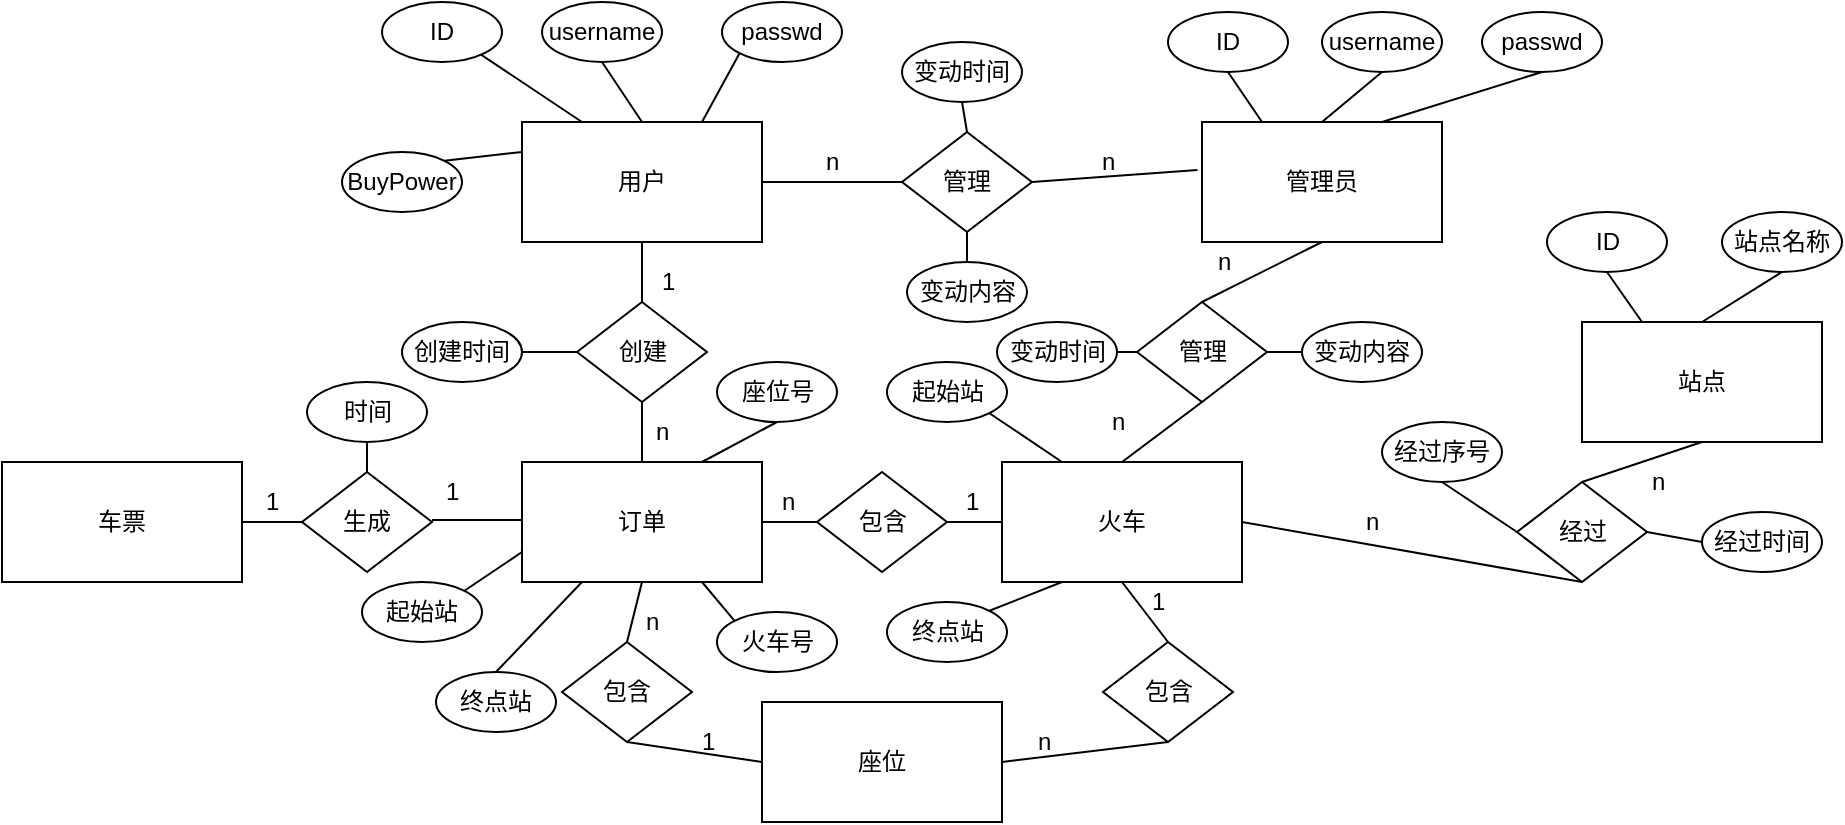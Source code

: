 <mxfile version="12.2.4" pages="1"><diagram id="uJ5X3A_qhGN5JqlG29EL" name="Page-1"><mxGraphModel dx="1617" dy="444" grid="1" gridSize="10" guides="1" tooltips="1" connect="1" arrows="1" fold="1" page="1" pageScale="1" pageWidth="827" pageHeight="1169" math="0" shadow="0"><root><mxCell id="0"/><mxCell id="1" parent="0"/><mxCell id="2" value="用户" style="rounded=0;whiteSpace=wrap;html=1;" parent="1" vertex="1"><mxGeometry x="90" y="70" width="120" height="60" as="geometry"/></mxCell><mxCell id="3" value="管理员" style="rounded=0;whiteSpace=wrap;html=1;" parent="1" vertex="1"><mxGeometry x="430" y="70" width="120" height="60" as="geometry"/></mxCell><mxCell id="4" value="火车" style="rounded=0;whiteSpace=wrap;html=1;" parent="1" vertex="1"><mxGeometry x="330" y="240" width="120" height="60" as="geometry"/></mxCell><mxCell id="5" value="订单" style="rounded=0;whiteSpace=wrap;html=1;" parent="1" vertex="1"><mxGeometry x="90" y="240" width="120" height="60" as="geometry"/></mxCell><mxCell id="6" value="座位" style="rounded=0;whiteSpace=wrap;html=1;" parent="1" vertex="1"><mxGeometry x="210" y="360" width="120" height="60" as="geometry"/></mxCell><mxCell id="7" value="站点" style="rounded=0;whiteSpace=wrap;html=1;" parent="1" vertex="1"><mxGeometry x="620" y="170" width="120" height="60" as="geometry"/></mxCell><mxCell id="8" value="车票" style="rounded=0;whiteSpace=wrap;html=1;" parent="1" vertex="1"><mxGeometry x="-170" y="240" width="120" height="60" as="geometry"/></mxCell><mxCell id="10" value="" style="endArrow=none;html=1;exitX=0.25;exitY=0;exitDx=0;exitDy=0;" parent="1" source="2" edge="1"><mxGeometry width="50" height="50" relative="1" as="geometry"><mxPoint x="30" as="sourcePoint"/><mxPoint x="60" y="30" as="targetPoint"/></mxGeometry></mxCell><mxCell id="11" value="ID" style="ellipse;whiteSpace=wrap;html=1;" parent="1" vertex="1"><mxGeometry x="20" y="10" width="60" height="30" as="geometry"/></mxCell><mxCell id="12" value="username" style="ellipse;whiteSpace=wrap;html=1;" parent="1" vertex="1"><mxGeometry x="100" y="10" width="60" height="30" as="geometry"/></mxCell><mxCell id="13" value="passwd" style="ellipse;whiteSpace=wrap;html=1;" parent="1" vertex="1"><mxGeometry x="190" y="10" width="60" height="30" as="geometry"/></mxCell><mxCell id="14" value="BuyPower" style="ellipse;whiteSpace=wrap;html=1;" parent="1" vertex="1"><mxGeometry y="85" width="60" height="30" as="geometry"/></mxCell><mxCell id="15" value="" style="endArrow=none;html=1;exitX=0;exitY=0.25;exitDx=0;exitDy=0;entryX=1;entryY=0;entryDx=0;entryDy=0;" parent="1" source="2" target="14" edge="1"><mxGeometry width="50" height="50" relative="1" as="geometry"><mxPoint x="130" y="80" as="sourcePoint"/><mxPoint x="70" y="40" as="targetPoint"/></mxGeometry></mxCell><mxCell id="16" value="" style="endArrow=none;html=1;exitX=0.75;exitY=0;exitDx=0;exitDy=0;entryX=0;entryY=1;entryDx=0;entryDy=0;" parent="1" source="2" target="13" edge="1"><mxGeometry width="50" height="50" relative="1" as="geometry"><mxPoint x="140" y="90" as="sourcePoint"/><mxPoint x="80" y="50" as="targetPoint"/></mxGeometry></mxCell><mxCell id="17" value="" style="endArrow=none;html=1;exitX=0.5;exitY=0;exitDx=0;exitDy=0;entryX=0.5;entryY=1;entryDx=0;entryDy=0;" parent="1" source="2" target="12" edge="1"><mxGeometry width="50" height="50" relative="1" as="geometry"><mxPoint x="150" y="100" as="sourcePoint"/><mxPoint x="90" y="60" as="targetPoint"/></mxGeometry></mxCell><mxCell id="18" value="管理" style="rhombus;whiteSpace=wrap;html=1;" parent="1" vertex="1"><mxGeometry x="280" y="75" width="65" height="50" as="geometry"/></mxCell><mxCell id="20" value="" style="endArrow=none;html=1;entryX=-0.019;entryY=0.4;entryDx=0;entryDy=0;entryPerimeter=0;exitX=1;exitY=0.5;exitDx=0;exitDy=0;" parent="1" source="18" target="3" edge="1"><mxGeometry width="50" height="50" relative="1" as="geometry"><mxPoint x="270" y="210" as="sourcePoint"/><mxPoint x="320" y="160" as="targetPoint"/></mxGeometry></mxCell><mxCell id="21" value="" style="endArrow=none;html=1;entryX=0;entryY=0.5;entryDx=0;entryDy=0;exitX=1;exitY=0.5;exitDx=0;exitDy=0;" parent="1" source="2" target="18" edge="1"><mxGeometry width="50" height="50" relative="1" as="geometry"><mxPoint x="240" y="220" as="sourcePoint"/><mxPoint x="290" y="170" as="targetPoint"/></mxGeometry></mxCell><mxCell id="22" value="n" style="text;html=1;resizable=0;points=[];autosize=1;align=left;verticalAlign=top;spacingTop=-4;" parent="1" vertex="1"><mxGeometry x="240" y="80" width="20" height="20" as="geometry"/></mxCell><mxCell id="23" value="n" style="text;html=1;resizable=0;points=[];autosize=1;align=left;verticalAlign=top;spacingTop=-4;" parent="1" vertex="1"><mxGeometry x="377.5" y="80" width="20" height="20" as="geometry"/></mxCell><mxCell id="26" value="变动内容" style="ellipse;whiteSpace=wrap;html=1;" parent="1" vertex="1"><mxGeometry x="282.5" y="140" width="60" height="30" as="geometry"/></mxCell><mxCell id="27" value="变动时间" style="ellipse;whiteSpace=wrap;html=1;" parent="1" vertex="1"><mxGeometry x="280" y="30" width="60" height="30" as="geometry"/></mxCell><mxCell id="28" value="" style="endArrow=none;html=1;entryX=0.5;entryY=1;entryDx=0;entryDy=0;exitX=0.5;exitY=0;exitDx=0;exitDy=0;" parent="1" source="26" target="18" edge="1"><mxGeometry width="50" height="50" relative="1" as="geometry"><mxPoint x="170" y="200" as="sourcePoint"/><mxPoint x="220" y="150" as="targetPoint"/></mxGeometry></mxCell><mxCell id="29" value="" style="endArrow=none;html=1;entryX=0.5;entryY=1;entryDx=0;entryDy=0;exitX=0.5;exitY=0;exitDx=0;exitDy=0;" parent="1" source="18" target="27" edge="1"><mxGeometry width="50" height="50" relative="1" as="geometry"><mxPoint x="210" y="200" as="sourcePoint"/><mxPoint x="260" y="150" as="targetPoint"/></mxGeometry></mxCell><mxCell id="30" value="username" style="ellipse;whiteSpace=wrap;html=1;" parent="1" vertex="1"><mxGeometry x="490" y="15" width="60" height="30" as="geometry"/></mxCell><mxCell id="31" value="passwd" style="ellipse;whiteSpace=wrap;html=1;" parent="1" vertex="1"><mxGeometry x="570" y="15" width="60" height="30" as="geometry"/></mxCell><mxCell id="32" value="ID" style="ellipse;whiteSpace=wrap;html=1;" parent="1" vertex="1"><mxGeometry x="413" y="15" width="60" height="30" as="geometry"/></mxCell><mxCell id="33" value="" style="endArrow=none;html=1;entryX=0.5;entryY=1;entryDx=0;entryDy=0;exitX=0.25;exitY=0;exitDx=0;exitDy=0;" parent="1" source="3" target="32" edge="1"><mxGeometry width="50" height="50" relative="1" as="geometry"><mxPoint x="400" y="220" as="sourcePoint"/><mxPoint x="450" y="170" as="targetPoint"/></mxGeometry></mxCell><mxCell id="34" value="" style="endArrow=none;html=1;entryX=0.5;entryY=1;entryDx=0;entryDy=0;exitX=0.5;exitY=0;exitDx=0;exitDy=0;" parent="1" source="3" target="30" edge="1"><mxGeometry width="50" height="50" relative="1" as="geometry"><mxPoint x="410" y="200" as="sourcePoint"/><mxPoint x="460" y="150" as="targetPoint"/></mxGeometry></mxCell><mxCell id="35" value="" style="endArrow=none;html=1;entryX=0.5;entryY=1;entryDx=0;entryDy=0;exitX=0.75;exitY=0;exitDx=0;exitDy=0;" parent="1" source="3" target="31" edge="1"><mxGeometry width="50" height="50" relative="1" as="geometry"><mxPoint x="420" y="200" as="sourcePoint"/><mxPoint x="470" y="150" as="targetPoint"/></mxGeometry></mxCell><mxCell id="36" value="生成" style="rhombus;whiteSpace=wrap;html=1;" parent="1" vertex="1"><mxGeometry x="-20" y="245" width="65" height="50" as="geometry"/></mxCell><mxCell id="37" value="" style="endArrow=none;html=1;entryX=0;entryY=0.5;entryDx=0;entryDy=0;exitX=1;exitY=0.5;exitDx=0;exitDy=0;" parent="1" edge="1"><mxGeometry width="50" height="50" relative="1" as="geometry"><mxPoint x="45" y="269" as="sourcePoint"/><mxPoint x="90" y="269" as="targetPoint"/></mxGeometry></mxCell><mxCell id="38" value="1" style="text;html=1;resizable=0;points=[];autosize=1;align=left;verticalAlign=top;spacingTop=-4;" parent="1" vertex="1"><mxGeometry x="50" y="245" width="20" height="20" as="geometry"/></mxCell><mxCell id="40" value="" style="endArrow=none;html=1;entryX=0;entryY=0.5;entryDx=0;entryDy=0;exitX=1;exitY=0.5;exitDx=0;exitDy=0;" parent="1" source="8" target="36" edge="1"><mxGeometry width="50" height="50" relative="1" as="geometry"><mxPoint x="-110" y="380" as="sourcePoint"/><mxPoint x="-60" y="330" as="targetPoint"/></mxGeometry></mxCell><mxCell id="41" value="1" style="text;html=1;resizable=0;points=[];autosize=1;align=left;verticalAlign=top;spacingTop=-4;" parent="1" vertex="1"><mxGeometry x="-40" y="250" width="20" height="20" as="geometry"/></mxCell><mxCell id="43" value="时间" style="ellipse;whiteSpace=wrap;html=1;" parent="1" vertex="1"><mxGeometry x="-17.5" y="200" width="60" height="30" as="geometry"/></mxCell><mxCell id="45" value="" style="endArrow=none;html=1;entryX=0.5;entryY=1;entryDx=0;entryDy=0;exitX=0.5;exitY=0;exitDx=0;exitDy=0;" parent="1" source="36" target="43" edge="1"><mxGeometry width="50" height="50" relative="1" as="geometry"><mxPoint x="-20" y="370" as="sourcePoint"/><mxPoint x="30" y="320" as="targetPoint"/></mxGeometry></mxCell><mxCell id="46" value="创建" style="rhombus;whiteSpace=wrap;html=1;" parent="1" vertex="1"><mxGeometry x="117.5" y="160" width="65" height="50" as="geometry"/></mxCell><mxCell id="47" value="包含" style="rhombus;whiteSpace=wrap;html=1;" parent="1" vertex="1"><mxGeometry x="237.5" y="245" width="65" height="50" as="geometry"/></mxCell><mxCell id="48" value="包含" style="rhombus;whiteSpace=wrap;html=1;" parent="1" vertex="1"><mxGeometry x="380.5" y="330" width="65" height="50" as="geometry"/></mxCell><mxCell id="49" value="包含" style="rhombus;whiteSpace=wrap;html=1;" parent="1" vertex="1"><mxGeometry x="110" y="330" width="65" height="50" as="geometry"/></mxCell><mxCell id="50" value="管理" style="rhombus;whiteSpace=wrap;html=1;" parent="1" vertex="1"><mxGeometry x="397.5" y="160" width="65" height="50" as="geometry"/></mxCell><mxCell id="51" value="经过" style="rhombus;whiteSpace=wrap;html=1;" parent="1" vertex="1"><mxGeometry x="587.5" y="250" width="65" height="50" as="geometry"/></mxCell><mxCell id="52" value="" style="endArrow=none;html=1;entryX=0.5;entryY=0;entryDx=0;entryDy=0;exitX=0.5;exitY=1;exitDx=0;exitDy=0;" parent="1" source="46" target="5" edge="1"><mxGeometry width="50" height="50" relative="1" as="geometry"><mxPoint x="-40" y="390" as="sourcePoint"/><mxPoint x="10" y="340" as="targetPoint"/></mxGeometry></mxCell><mxCell id="53" value="" style="endArrow=none;html=1;entryX=0.5;entryY=1;entryDx=0;entryDy=0;exitX=0.5;exitY=0;exitDx=0;exitDy=0;" parent="1" source="46" target="2" edge="1"><mxGeometry width="50" height="50" relative="1" as="geometry"><mxPoint x="40" y="370" as="sourcePoint"/><mxPoint x="90" y="320" as="targetPoint"/></mxGeometry></mxCell><mxCell id="54" value="" style="endArrow=none;html=1;entryX=0;entryY=0.5;entryDx=0;entryDy=0;exitX=0.5;exitY=1;exitDx=0;exitDy=0;" parent="1" source="49" target="6" edge="1"><mxGeometry width="50" height="50" relative="1" as="geometry"><mxPoint x="100" y="480" as="sourcePoint"/><mxPoint x="150" y="430" as="targetPoint"/></mxGeometry></mxCell><mxCell id="55" value="" style="endArrow=none;html=1;entryX=0.5;entryY=1;entryDx=0;entryDy=0;exitX=0.5;exitY=0;exitDx=0;exitDy=0;" parent="1" source="49" target="5" edge="1"><mxGeometry width="50" height="50" relative="1" as="geometry"><mxPoint x="90" y="460" as="sourcePoint"/><mxPoint x="140" y="410" as="targetPoint"/></mxGeometry></mxCell><mxCell id="56" value="" style="endArrow=none;html=1;entryX=0;entryY=0.5;entryDx=0;entryDy=0;exitX=1;exitY=0.5;exitDx=0;exitDy=0;" parent="1" source="5" target="47" edge="1"><mxGeometry width="50" height="50" relative="1" as="geometry"><mxPoint x="150" y="480" as="sourcePoint"/><mxPoint x="200" y="430" as="targetPoint"/></mxGeometry></mxCell><mxCell id="57" value="" style="endArrow=none;html=1;entryX=0;entryY=0.5;entryDx=0;entryDy=0;exitX=1;exitY=0.5;exitDx=0;exitDy=0;" parent="1" source="47" target="4" edge="1"><mxGeometry width="50" height="50" relative="1" as="geometry"><mxPoint x="390" y="450" as="sourcePoint"/><mxPoint x="440" y="400" as="targetPoint"/></mxGeometry></mxCell><mxCell id="58" value="" style="endArrow=none;html=1;entryX=0.5;entryY=1;entryDx=0;entryDy=0;exitX=0.5;exitY=0;exitDx=0;exitDy=0;" parent="1" source="48" target="4" edge="1"><mxGeometry width="50" height="50" relative="1" as="geometry"><mxPoint x="360" y="470" as="sourcePoint"/><mxPoint x="410" y="420" as="targetPoint"/></mxGeometry></mxCell><mxCell id="59" value="" style="endArrow=none;html=1;entryX=0.5;entryY=1;entryDx=0;entryDy=0;exitX=1;exitY=0.5;exitDx=0;exitDy=0;" parent="1" source="6" target="48" edge="1"><mxGeometry width="50" height="50" relative="1" as="geometry"><mxPoint x="360" y="470" as="sourcePoint"/><mxPoint x="410" y="420" as="targetPoint"/></mxGeometry></mxCell><mxCell id="60" value="" style="endArrow=none;html=1;entryX=0.5;entryY=1;entryDx=0;entryDy=0;exitX=0.5;exitY=0;exitDx=0;exitDy=0;" parent="1" source="51" target="7" edge="1"><mxGeometry width="50" height="50" relative="1" as="geometry"><mxPoint x="580" y="460" as="sourcePoint"/><mxPoint x="630" y="410" as="targetPoint"/></mxGeometry></mxCell><mxCell id="61" value="" style="endArrow=none;html=1;entryX=0.5;entryY=1;entryDx=0;entryDy=0;exitX=1;exitY=0.5;exitDx=0;exitDy=0;" parent="1" source="4" target="51" edge="1"><mxGeometry width="50" height="50" relative="1" as="geometry"><mxPoint x="490" y="430" as="sourcePoint"/><mxPoint x="540" y="380" as="targetPoint"/></mxGeometry></mxCell><mxCell id="62" value="" style="endArrow=none;html=1;entryX=0.5;entryY=1;entryDx=0;entryDy=0;exitX=0.5;exitY=0;exitDx=0;exitDy=0;" parent="1" source="50" target="3" edge="1"><mxGeometry width="50" height="50" relative="1" as="geometry"><mxPoint x="510" y="200" as="sourcePoint"/><mxPoint x="560" y="150" as="targetPoint"/></mxGeometry></mxCell><mxCell id="63" value="" style="endArrow=none;html=1;entryX=0.5;entryY=1;entryDx=0;entryDy=0;exitX=0.5;exitY=0;exitDx=0;exitDy=0;" parent="1" source="4" target="50" edge="1"><mxGeometry width="50" height="50" relative="1" as="geometry"><mxPoint x="530" y="240" as="sourcePoint"/><mxPoint x="580" y="190" as="targetPoint"/></mxGeometry></mxCell><mxCell id="64" value="火车号" style="ellipse;whiteSpace=wrap;html=1;" parent="1" vertex="1"><mxGeometry x="187.5" y="315" width="60" height="30" as="geometry"/></mxCell><mxCell id="65" value="终点站" style="ellipse;whiteSpace=wrap;html=1;" parent="1" vertex="1"><mxGeometry x="47" y="345" width="60" height="30" as="geometry"/></mxCell><mxCell id="66" value="起始站" style="ellipse;whiteSpace=wrap;html=1;" parent="1" vertex="1"><mxGeometry x="10" y="300" width="60" height="30" as="geometry"/></mxCell><mxCell id="67" value="创建时间" style="ellipse;whiteSpace=wrap;html=1;" parent="1" vertex="1"><mxGeometry x="30" y="170" width="60" height="30" as="geometry"/></mxCell><mxCell id="69" value="1" style="text;html=1;resizable=0;points=[];autosize=1;align=left;verticalAlign=top;spacingTop=-4;" parent="1" vertex="1"><mxGeometry x="158" y="140" width="20" height="20" as="geometry"/></mxCell><mxCell id="70" value="n" style="text;html=1;resizable=0;points=[];autosize=1;align=left;verticalAlign=top;spacingTop=-4;" parent="1" vertex="1"><mxGeometry x="155" y="215" width="20" height="20" as="geometry"/></mxCell><mxCell id="71" value="n" style="text;html=1;resizable=0;points=[];autosize=1;align=left;verticalAlign=top;spacingTop=-4;" parent="1" vertex="1"><mxGeometry x="150" y="310" width="20" height="20" as="geometry"/></mxCell><mxCell id="72" value="1" style="text;html=1;resizable=0;points=[];autosize=1;align=left;verticalAlign=top;spacingTop=-4;" parent="1" vertex="1"><mxGeometry x="178" y="370" width="20" height="20" as="geometry"/></mxCell><mxCell id="73" value="n" style="text;html=1;resizable=0;points=[];autosize=1;align=left;verticalAlign=top;spacingTop=-4;" parent="1" vertex="1"><mxGeometry x="217.5" y="250" width="20" height="20" as="geometry"/></mxCell><mxCell id="74" value="1" style="text;html=1;resizable=0;points=[];autosize=1;align=left;verticalAlign=top;spacingTop=-4;" parent="1" vertex="1"><mxGeometry x="310" y="250" width="20" height="20" as="geometry"/></mxCell><mxCell id="75" value="1" style="text;html=1;resizable=0;points=[];autosize=1;align=left;verticalAlign=top;spacingTop=-4;" parent="1" vertex="1"><mxGeometry x="403" y="300" width="20" height="20" as="geometry"/></mxCell><mxCell id="76" value="n" style="text;html=1;resizable=0;points=[];autosize=1;align=left;verticalAlign=top;spacingTop=-4;" parent="1" vertex="1"><mxGeometry x="345.5" y="370" width="20" height="20" as="geometry"/></mxCell><mxCell id="77" value="n" style="text;html=1;resizable=0;points=[];autosize=1;align=left;verticalAlign=top;spacingTop=-4;" parent="1" vertex="1"><mxGeometry x="435.5" y="130" width="20" height="20" as="geometry"/></mxCell><mxCell id="79" value="n" style="text;html=1;resizable=0;points=[];autosize=1;align=left;verticalAlign=top;spacingTop=-4;" parent="1" vertex="1"><mxGeometry x="383" y="210" width="20" height="20" as="geometry"/></mxCell><mxCell id="80" value="n" style="text;html=1;resizable=0;points=[];autosize=1;align=left;verticalAlign=top;spacingTop=-4;" parent="1" vertex="1"><mxGeometry x="510" y="260" width="20" height="20" as="geometry"/></mxCell><mxCell id="81" value="n" style="text;html=1;resizable=0;points=[];autosize=1;align=left;verticalAlign=top;spacingTop=-4;" parent="1" vertex="1"><mxGeometry x="652.5" y="240" width="20" height="20" as="geometry"/></mxCell><mxCell id="84" value="" style="endArrow=none;html=1;exitX=0;exitY=0.5;exitDx=0;exitDy=0;entryX=1;entryY=0.5;entryDx=0;entryDy=0;" parent="1" source="46" target="67" edge="1"><mxGeometry width="50" height="50" relative="1" as="geometry"><mxPoint x="110" y="200" as="sourcePoint"/><mxPoint x="100" y="200" as="targetPoint"/></mxGeometry></mxCell><mxCell id="86" value="" style="endArrow=none;html=1;entryX=0;entryY=0.75;entryDx=0;entryDy=0;exitX=1;exitY=0;exitDx=0;exitDy=0;" parent="1" source="66" target="5" edge="1"><mxGeometry width="50" height="50" relative="1" as="geometry"><mxPoint x="10" y="390" as="sourcePoint"/><mxPoint x="60" y="340" as="targetPoint"/></mxGeometry></mxCell><mxCell id="89" value="" style="endArrow=none;html=1;entryX=0.25;entryY=1;entryDx=0;entryDy=0;exitX=0.5;exitY=0;exitDx=0;exitDy=0;" parent="1" source="65" target="5" edge="1"><mxGeometry width="50" height="50" relative="1" as="geometry"><mxPoint y="440" as="sourcePoint"/><mxPoint x="50" y="390" as="targetPoint"/></mxGeometry></mxCell><mxCell id="90" value="" style="endArrow=none;html=1;entryX=0.75;entryY=1;entryDx=0;entryDy=0;exitX=0;exitY=0;exitDx=0;exitDy=0;" parent="1" source="64" target="5" edge="1"><mxGeometry width="50" height="50" relative="1" as="geometry"><mxPoint x="60" y="450" as="sourcePoint"/><mxPoint x="110" y="400" as="targetPoint"/></mxGeometry></mxCell><mxCell id="92" value="ID" style="ellipse;whiteSpace=wrap;html=1;" parent="1" vertex="1"><mxGeometry x="602.5" y="115" width="60" height="30" as="geometry"/></mxCell><mxCell id="93" value="座位号" style="ellipse;whiteSpace=wrap;html=1;" parent="1" vertex="1"><mxGeometry x="187.5" y="190" width="60" height="30" as="geometry"/></mxCell><mxCell id="94" value="" style="endArrow=none;html=1;entryX=0.5;entryY=1;entryDx=0;entryDy=0;exitX=0.75;exitY=0;exitDx=0;exitDy=0;" parent="1" source="5" target="93" edge="1"><mxGeometry width="50" height="50" relative="1" as="geometry"><mxPoint x="90" y="450" as="sourcePoint"/><mxPoint x="140" y="400" as="targetPoint"/></mxGeometry></mxCell><mxCell id="96" value="终点站" style="ellipse;whiteSpace=wrap;html=1;" parent="1" vertex="1"><mxGeometry x="272.5" y="310" width="60" height="30" as="geometry"/></mxCell><mxCell id="97" value="起始站" style="ellipse;whiteSpace=wrap;html=1;" parent="1" vertex="1"><mxGeometry x="272.5" y="190" width="60" height="30" as="geometry"/></mxCell><mxCell id="99" value="" style="endArrow=none;html=1;exitX=0.25;exitY=0;exitDx=0;exitDy=0;entryX=1;entryY=1;entryDx=0;entryDy=0;" parent="1" source="4" target="97" edge="1"><mxGeometry width="50" height="50" relative="1" as="geometry"><mxPoint x="350" y="180" as="sourcePoint"/><mxPoint x="400" y="130" as="targetPoint"/></mxGeometry></mxCell><mxCell id="100" value="" style="endArrow=none;html=1;entryX=0.25;entryY=1;entryDx=0;entryDy=0;exitX=1;exitY=0;exitDx=0;exitDy=0;" parent="1" source="96" target="4" edge="1"><mxGeometry width="50" height="50" relative="1" as="geometry"><mxPoint x="440" y="470" as="sourcePoint"/><mxPoint x="490" y="420" as="targetPoint"/></mxGeometry></mxCell><mxCell id="101" value="" style="endArrow=none;html=1;entryX=0.5;entryY=1;entryDx=0;entryDy=0;exitX=0.25;exitY=0;exitDx=0;exitDy=0;" parent="1" source="7" target="92" edge="1"><mxGeometry width="50" height="50" relative="1" as="geometry"><mxPoint x="480" y="210" as="sourcePoint"/><mxPoint x="530" y="160" as="targetPoint"/></mxGeometry></mxCell><mxCell id="102" value="站点名称" style="ellipse;whiteSpace=wrap;html=1;" parent="1" vertex="1"><mxGeometry x="690" y="115" width="60" height="30" as="geometry"/></mxCell><mxCell id="103" value="" style="endArrow=none;html=1;entryX=0.5;entryY=1;entryDx=0;entryDy=0;exitX=0.5;exitY=0;exitDx=0;exitDy=0;" parent="1" source="7" target="102" edge="1"><mxGeometry width="50" height="50" relative="1" as="geometry"><mxPoint x="720" y="320" as="sourcePoint"/><mxPoint x="770" y="270" as="targetPoint"/></mxGeometry></mxCell><mxCell id="105" value="经过时间" style="ellipse;whiteSpace=wrap;html=1;" parent="1" vertex="1"><mxGeometry x="680" y="265" width="60" height="30" as="geometry"/></mxCell><mxCell id="106" value="" style="endArrow=none;html=1;entryX=0;entryY=0.5;entryDx=0;entryDy=0;exitX=1;exitY=0.5;exitDx=0;exitDy=0;" parent="1" source="51" target="105" edge="1"><mxGeometry width="50" height="50" relative="1" as="geometry"><mxPoint x="610" y="360" as="sourcePoint"/><mxPoint x="660" y="310" as="targetPoint"/></mxGeometry></mxCell><mxCell id="107" value="经过序号" style="ellipse;whiteSpace=wrap;html=1;" parent="1" vertex="1"><mxGeometry x="520" y="220" width="60" height="30" as="geometry"/></mxCell><mxCell id="108" value="" style="endArrow=none;html=1;entryX=0;entryY=0.5;entryDx=0;entryDy=0;exitX=0.5;exitY=1;exitDx=0;exitDy=0;" parent="1" source="107" target="51" edge="1"><mxGeometry width="50" height="50" relative="1" as="geometry"><mxPoint x="530" y="370" as="sourcePoint"/><mxPoint x="580" y="320" as="targetPoint"/></mxGeometry></mxCell><mxCell id="109" value="变动时间" style="ellipse;whiteSpace=wrap;html=1;" parent="1" vertex="1"><mxGeometry x="327.5" y="170" width="60" height="30" as="geometry"/></mxCell><mxCell id="110" value="变动内容" style="ellipse;whiteSpace=wrap;html=1;" parent="1" vertex="1"><mxGeometry x="480" y="170" width="60" height="30" as="geometry"/></mxCell><mxCell id="111" value="" style="endArrow=none;html=1;exitX=1;exitY=0.5;exitDx=0;exitDy=0;entryX=0;entryY=0.5;entryDx=0;entryDy=0;" parent="1" source="50" target="110" edge="1"><mxGeometry width="50" height="50" relative="1" as="geometry"><mxPoint x="550" y="170" as="sourcePoint"/><mxPoint x="600" y="120" as="targetPoint"/></mxGeometry></mxCell><mxCell id="112" value="" style="endArrow=none;html=1;exitX=0;exitY=0.5;exitDx=0;exitDy=0;entryX=1;entryY=0.5;entryDx=0;entryDy=0;" parent="1" source="50" target="109" edge="1"><mxGeometry width="50" height="50" relative="1" as="geometry"><mxPoint x="550" y="170" as="sourcePoint"/><mxPoint x="600" y="120" as="targetPoint"/></mxGeometry></mxCell></root></mxGraphModel></diagram></mxfile>